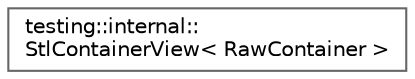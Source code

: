 digraph "Graphical Class Hierarchy"
{
 // LATEX_PDF_SIZE
  bgcolor="transparent";
  edge [fontname=Helvetica,fontsize=10,labelfontname=Helvetica,labelfontsize=10];
  node [fontname=Helvetica,fontsize=10,shape=box,height=0.2,width=0.4];
  rankdir="LR";
  Node0 [id="Node000000",label="testing::internal::\lStlContainerView\< RawContainer \>",height=0.2,width=0.4,color="grey40", fillcolor="white", style="filled",URL="$classtesting_1_1internal_1_1StlContainerView.html",tooltip=" "];
}
